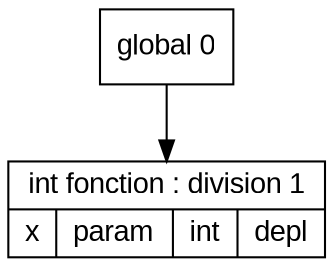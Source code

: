 digraph "tds"{

	node [fontname="Arial"];

	N1 [shape=record label="{ int fonction : division 1
	| { x | param | int | depl }
	}"];

	N0 [shape=record label="{ global 0
	}"];


	N0 -> N1; 
}
